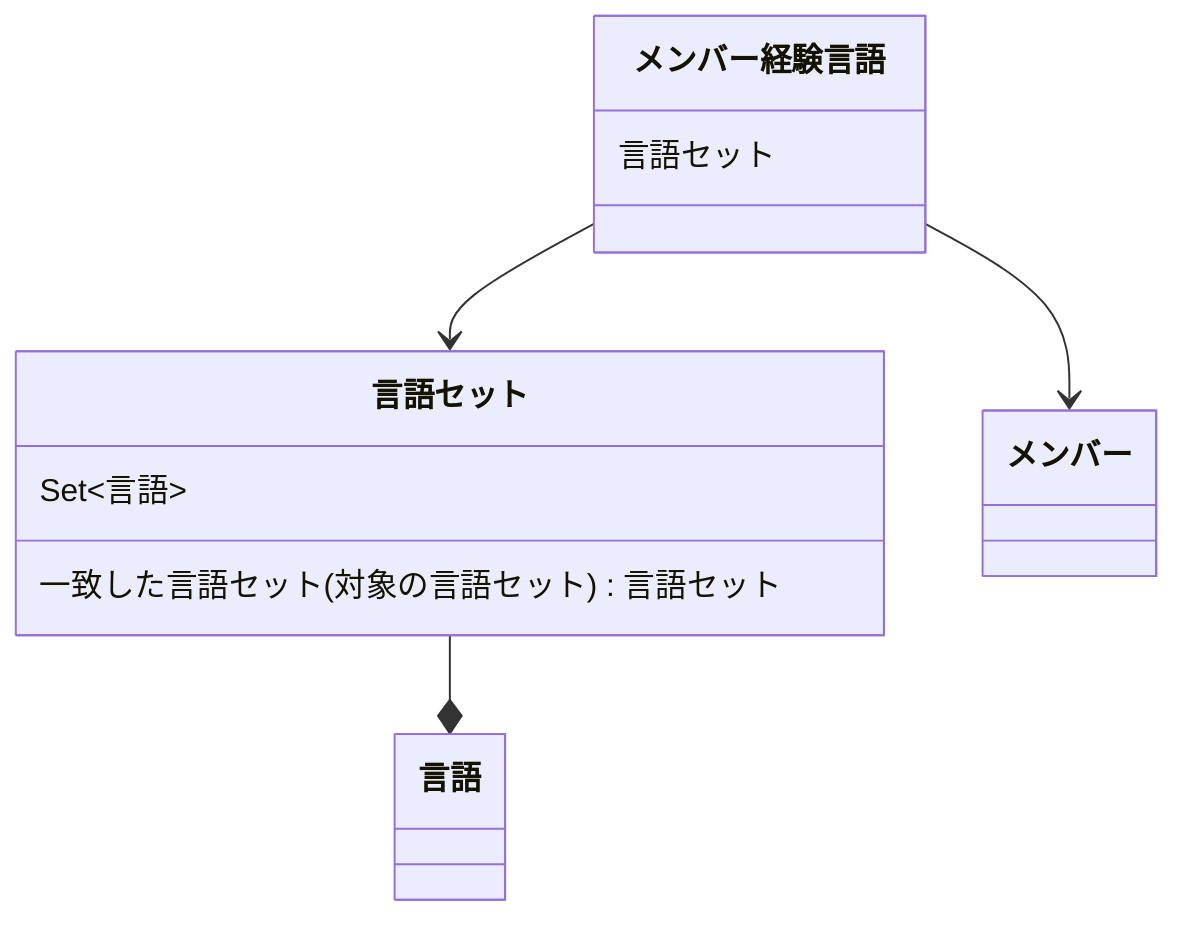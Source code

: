 classDiagram
    言語セット --* 言語
    メンバー経験言語 --> 言語セット
    メンバー経験言語 --> メンバー

    class メンバー経験言語 {
        言語セット
    }

    class 言語セット {
        Set~言語~
        一致した言語セット(対象の言語セット) 言語セット
    }